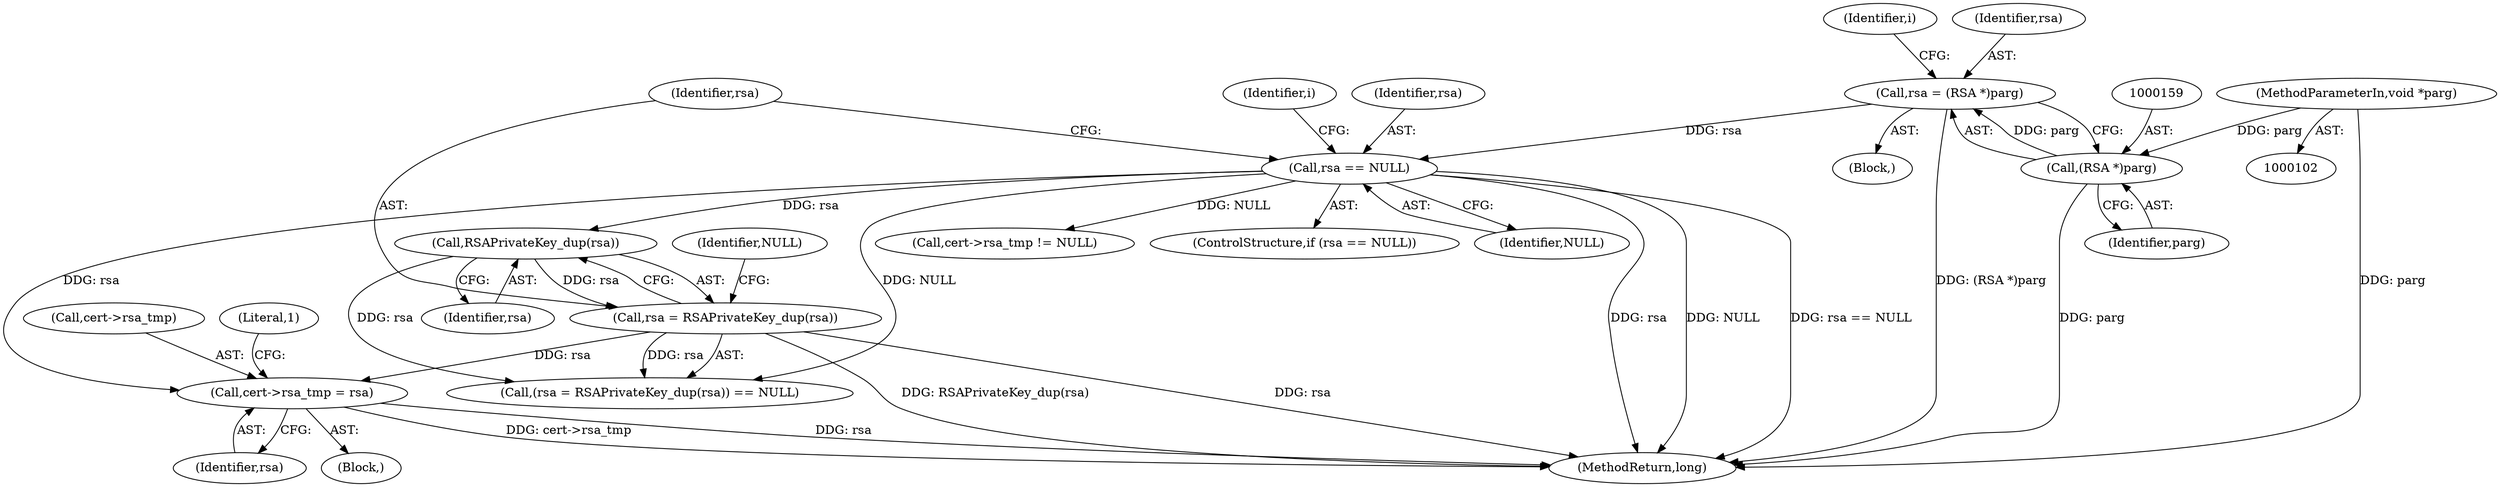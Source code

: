 digraph "0_openssl_c5b831f21d0d29d1e517d139d9d101763f60c9a2_0@pointer" {
"1000204" [label="(Call,cert->rsa_tmp = rsa)"];
"1000165" [label="(Call,rsa == NULL)"];
"1000156" [label="(Call,rsa = (RSA *)parg)"];
"1000158" [label="(Call,(RSA *)parg)"];
"1000106" [label="(MethodParameterIn,void *parg)"];
"1000175" [label="(Call,rsa = RSAPrivateKey_dup(rsa))"];
"1000177" [label="(Call,RSAPrivateKey_dup(rsa))"];
"1000204" [label="(Call,cert->rsa_tmp = rsa)"];
"1000177" [label="(Call,RSAPrivateKey_dup(rsa))"];
"1000156" [label="(Call,rsa = (RSA *)parg)"];
"1000280" [label="(MethodReturn,long)"];
"1000210" [label="(Literal,1)"];
"1000195" [label="(Call,cert->rsa_tmp != NULL)"];
"1000166" [label="(Identifier,rsa)"];
"1000164" [label="(ControlStructure,if (rsa == NULL))"];
"1000174" [label="(Call,(rsa = RSAPrivateKey_dup(rsa)) == NULL)"];
"1000162" [label="(Identifier,i)"];
"1000157" [label="(Identifier,rsa)"];
"1000178" [label="(Identifier,rsa)"];
"1000205" [label="(Call,cert->rsa_tmp)"];
"1000176" [label="(Identifier,rsa)"];
"1000106" [label="(MethodParameterIn,void *parg)"];
"1000158" [label="(Call,(RSA *)parg)"];
"1000175" [label="(Call,rsa = RSAPrivateKey_dup(rsa))"];
"1000153" [label="(Block,)"];
"1000208" [label="(Identifier,rsa)"];
"1000160" [label="(Identifier,parg)"];
"1000179" [label="(Identifier,NULL)"];
"1000193" [label="(Block,)"];
"1000167" [label="(Identifier,NULL)"];
"1000169" [label="(Identifier,i)"];
"1000165" [label="(Call,rsa == NULL)"];
"1000204" -> "1000193"  [label="AST: "];
"1000204" -> "1000208"  [label="CFG: "];
"1000205" -> "1000204"  [label="AST: "];
"1000208" -> "1000204"  [label="AST: "];
"1000210" -> "1000204"  [label="CFG: "];
"1000204" -> "1000280"  [label="DDG: rsa"];
"1000204" -> "1000280"  [label="DDG: cert->rsa_tmp"];
"1000165" -> "1000204"  [label="DDG: rsa"];
"1000175" -> "1000204"  [label="DDG: rsa"];
"1000165" -> "1000164"  [label="AST: "];
"1000165" -> "1000167"  [label="CFG: "];
"1000166" -> "1000165"  [label="AST: "];
"1000167" -> "1000165"  [label="AST: "];
"1000169" -> "1000165"  [label="CFG: "];
"1000176" -> "1000165"  [label="CFG: "];
"1000165" -> "1000280"  [label="DDG: rsa"];
"1000165" -> "1000280"  [label="DDG: NULL"];
"1000165" -> "1000280"  [label="DDG: rsa == NULL"];
"1000156" -> "1000165"  [label="DDG: rsa"];
"1000165" -> "1000177"  [label="DDG: rsa"];
"1000165" -> "1000174"  [label="DDG: NULL"];
"1000165" -> "1000195"  [label="DDG: NULL"];
"1000156" -> "1000153"  [label="AST: "];
"1000156" -> "1000158"  [label="CFG: "];
"1000157" -> "1000156"  [label="AST: "];
"1000158" -> "1000156"  [label="AST: "];
"1000162" -> "1000156"  [label="CFG: "];
"1000156" -> "1000280"  [label="DDG: (RSA *)parg"];
"1000158" -> "1000156"  [label="DDG: parg"];
"1000158" -> "1000160"  [label="CFG: "];
"1000159" -> "1000158"  [label="AST: "];
"1000160" -> "1000158"  [label="AST: "];
"1000158" -> "1000280"  [label="DDG: parg"];
"1000106" -> "1000158"  [label="DDG: parg"];
"1000106" -> "1000102"  [label="AST: "];
"1000106" -> "1000280"  [label="DDG: parg"];
"1000175" -> "1000174"  [label="AST: "];
"1000175" -> "1000177"  [label="CFG: "];
"1000176" -> "1000175"  [label="AST: "];
"1000177" -> "1000175"  [label="AST: "];
"1000179" -> "1000175"  [label="CFG: "];
"1000175" -> "1000280"  [label="DDG: rsa"];
"1000175" -> "1000280"  [label="DDG: RSAPrivateKey_dup(rsa)"];
"1000175" -> "1000174"  [label="DDG: rsa"];
"1000177" -> "1000175"  [label="DDG: rsa"];
"1000177" -> "1000178"  [label="CFG: "];
"1000178" -> "1000177"  [label="AST: "];
"1000177" -> "1000174"  [label="DDG: rsa"];
}
